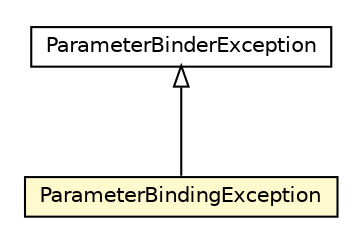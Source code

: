 #!/usr/local/bin/dot
#
# Class diagram 
# Generated by UMLGraph version R5_6-24-gf6e263 (http://www.umlgraph.org/)
#

digraph G {
	edge [fontname="Helvetica",fontsize=10,labelfontname="Helvetica",labelfontsize=10];
	node [fontname="Helvetica",fontsize=10,shape=plaintext];
	nodesep=0.25;
	ranksep=0.5;
	// io.werval.api.exceptions.ParameterBinderException
	c28876 [label=<<table title="io.werval.api.exceptions.ParameterBinderException" border="0" cellborder="1" cellspacing="0" cellpadding="2" port="p" href="./ParameterBinderException.html">
		<tr><td><table border="0" cellspacing="0" cellpadding="1">
<tr><td align="center" balign="center"> ParameterBinderException </td></tr>
		</table></td></tr>
		</table>>, URL="./ParameterBinderException.html", fontname="Helvetica", fontcolor="black", fontsize=10.0];
	// io.werval.api.exceptions.ParameterBindingException
	c28877 [label=<<table title="io.werval.api.exceptions.ParameterBindingException" border="0" cellborder="1" cellspacing="0" cellpadding="2" port="p" bgcolor="lemonChiffon" href="./ParameterBindingException.html">
		<tr><td><table border="0" cellspacing="0" cellpadding="1">
<tr><td align="center" balign="center"> ParameterBindingException </td></tr>
		</table></td></tr>
		</table>>, URL="./ParameterBindingException.html", fontname="Helvetica", fontcolor="black", fontsize=10.0];
	//io.werval.api.exceptions.ParameterBindingException extends io.werval.api.exceptions.ParameterBinderException
	c28876:p -> c28877:p [dir=back,arrowtail=empty];
}

